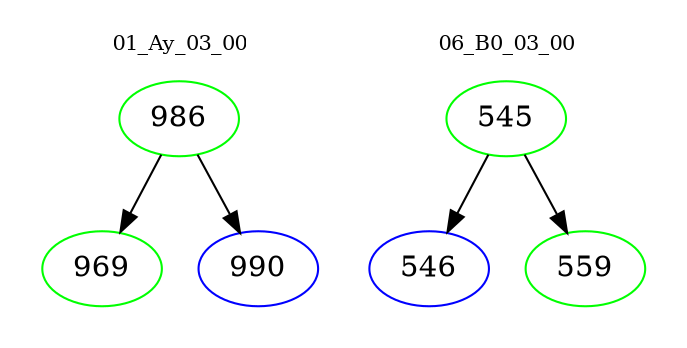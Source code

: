 digraph{
subgraph cluster_0 {
color = white
label = "01_Ay_03_00";
fontsize=10;
T0_986 [label="986", color="green"]
T0_986 -> T0_969 [color="black"]
T0_969 [label="969", color="green"]
T0_986 -> T0_990 [color="black"]
T0_990 [label="990", color="blue"]
}
subgraph cluster_1 {
color = white
label = "06_B0_03_00";
fontsize=10;
T1_545 [label="545", color="green"]
T1_545 -> T1_546 [color="black"]
T1_546 [label="546", color="blue"]
T1_545 -> T1_559 [color="black"]
T1_559 [label="559", color="green"]
}
}
